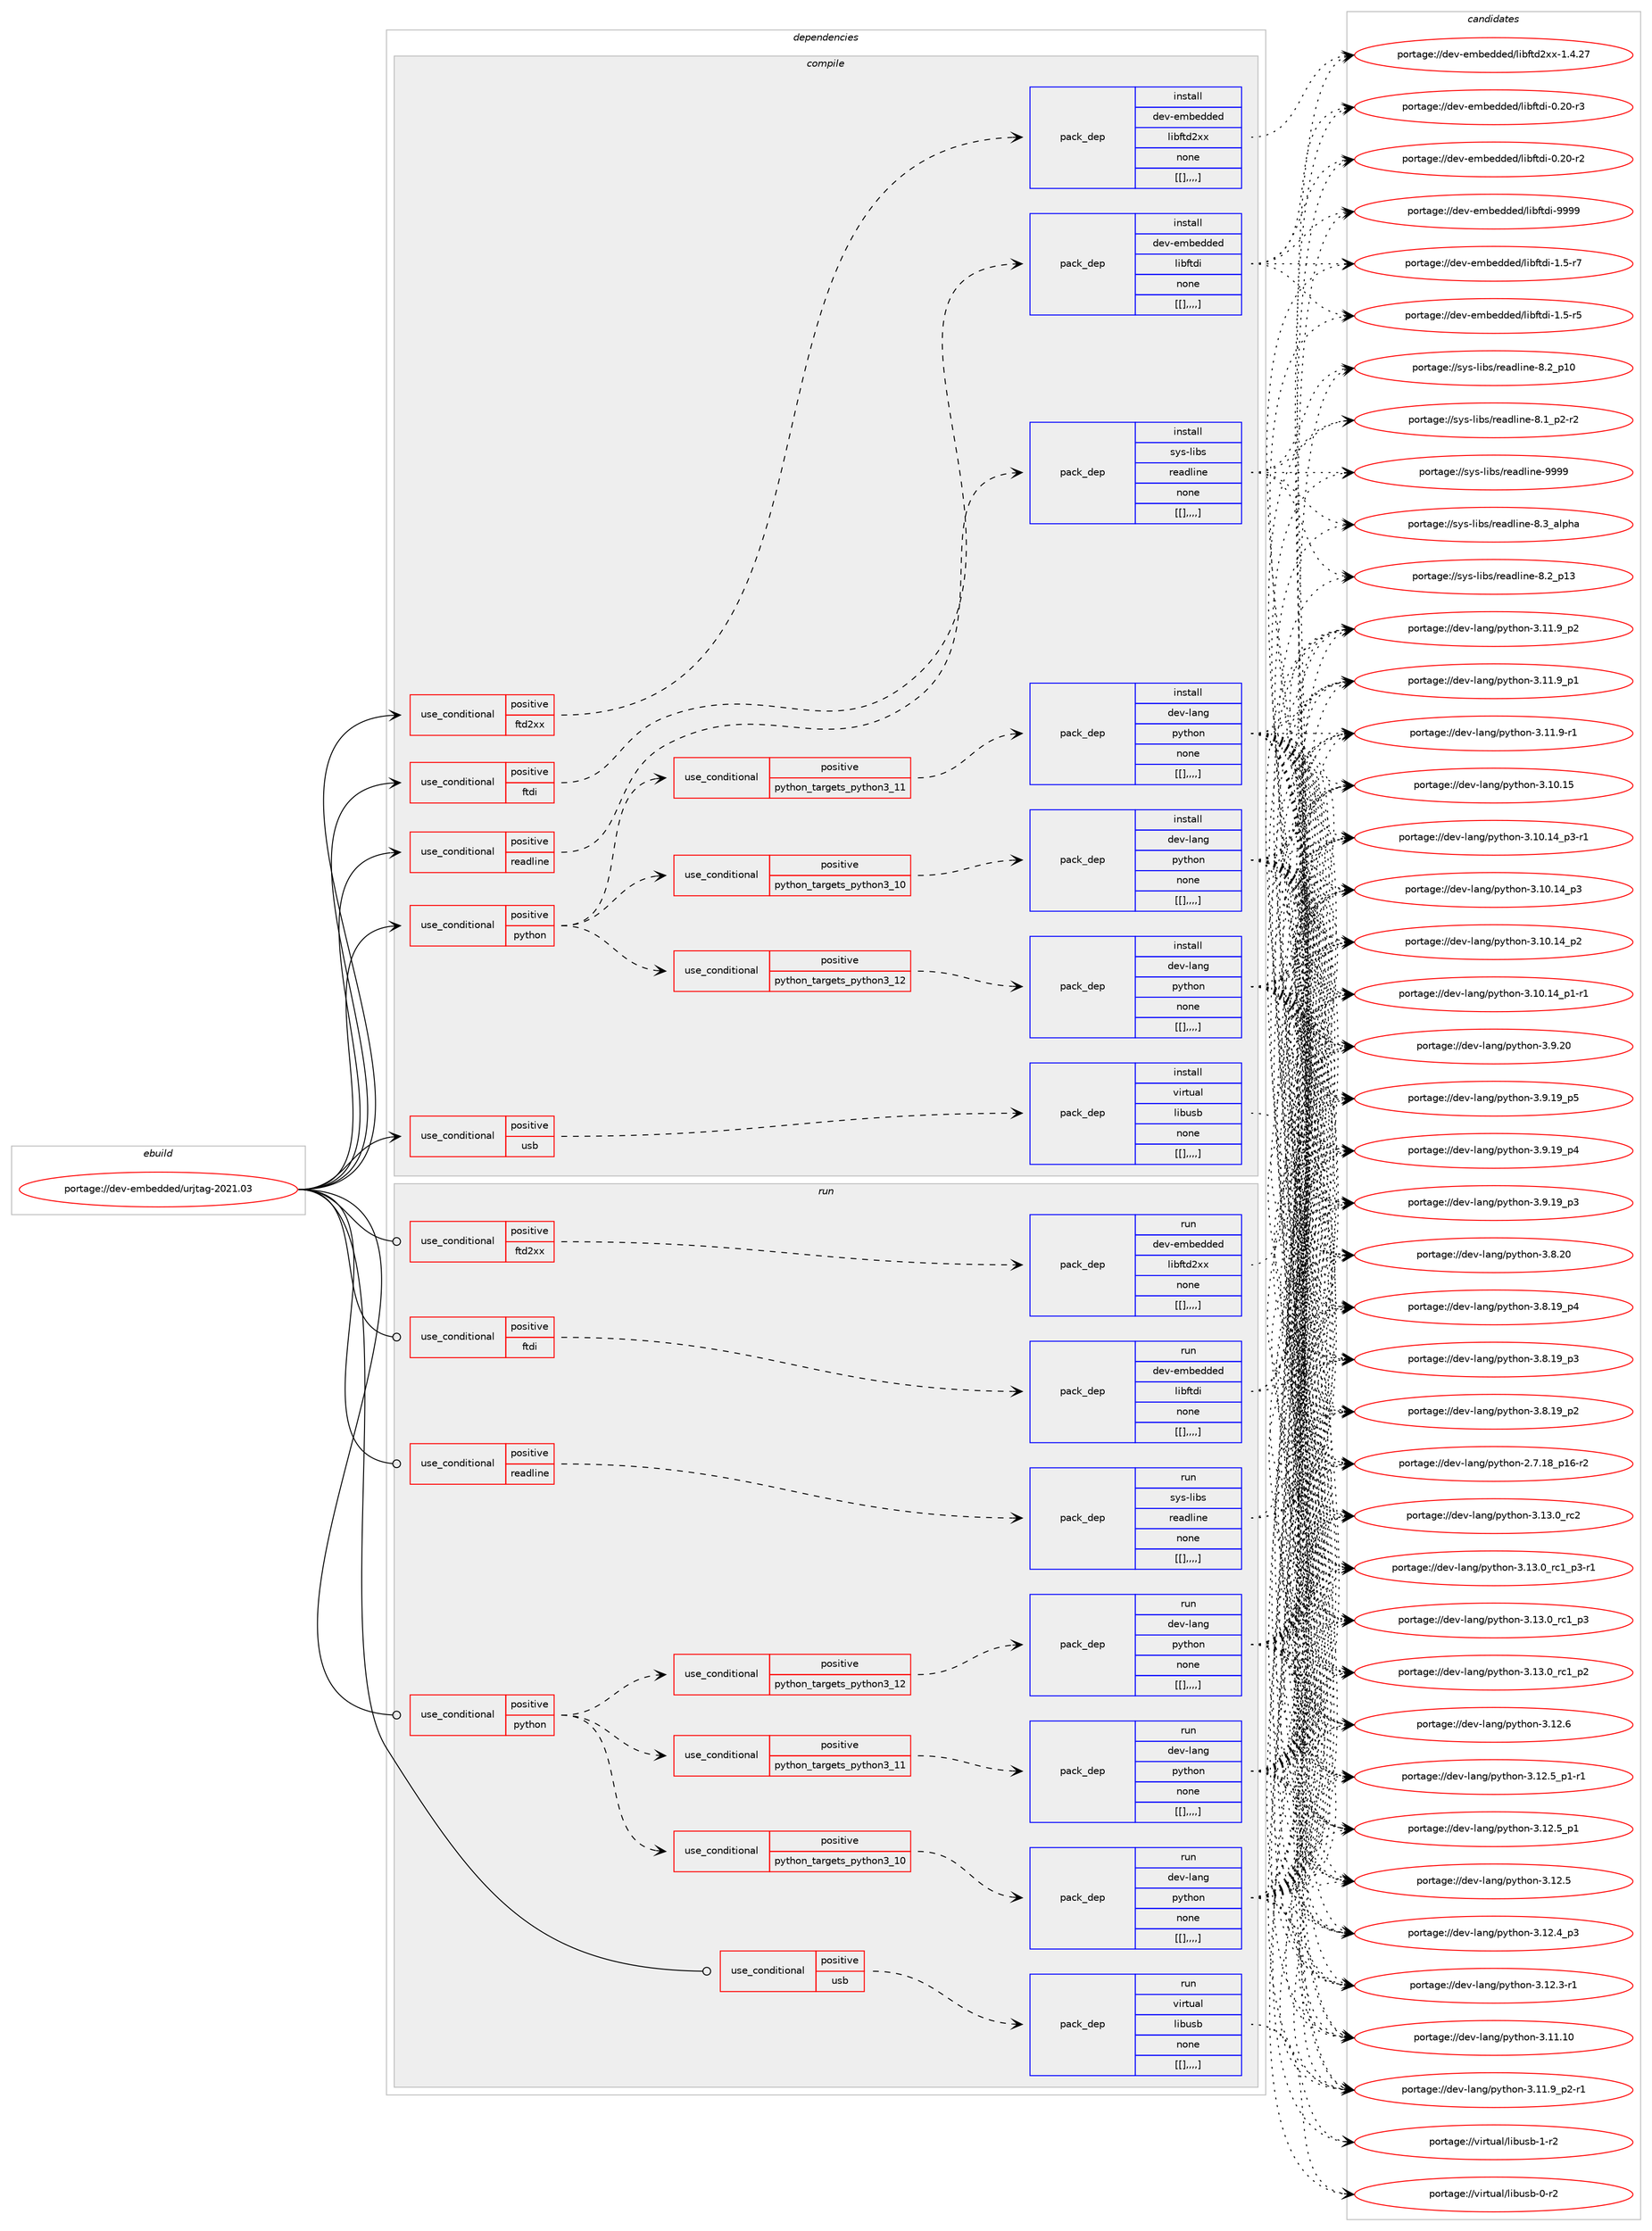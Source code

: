 digraph prolog {

# *************
# Graph options
# *************

newrank=true;
concentrate=true;
compound=true;
graph [rankdir=LR,fontname=Helvetica,fontsize=10,ranksep=1.5];#, ranksep=2.5, nodesep=0.2];
edge  [arrowhead=vee];
node  [fontname=Helvetica,fontsize=10];

# **********
# The ebuild
# **********

subgraph cluster_leftcol {
color=gray;
label=<<i>ebuild</i>>;
id [label="portage://dev-embedded/urjtag-2021.03", color=red, width=4, href="../dev-embedded/urjtag-2021.03.svg"];
}

# ****************
# The dependencies
# ****************

subgraph cluster_midcol {
color=gray;
label=<<i>dependencies</i>>;
subgraph cluster_compile {
fillcolor="#eeeeee";
style=filled;
label=<<i>compile</i>>;
subgraph cond20027 {
dependency74501 [label=<<TABLE BORDER="0" CELLBORDER="1" CELLSPACING="0" CELLPADDING="4"><TR><TD ROWSPAN="3" CELLPADDING="10">use_conditional</TD></TR><TR><TD>positive</TD></TR><TR><TD>ftd2xx</TD></TR></TABLE>>, shape=none, color=red];
subgraph pack53525 {
dependency74502 [label=<<TABLE BORDER="0" CELLBORDER="1" CELLSPACING="0" CELLPADDING="4" WIDTH="220"><TR><TD ROWSPAN="6" CELLPADDING="30">pack_dep</TD></TR><TR><TD WIDTH="110">install</TD></TR><TR><TD>dev-embedded</TD></TR><TR><TD>libftd2xx</TD></TR><TR><TD>none</TD></TR><TR><TD>[[],,,,]</TD></TR></TABLE>>, shape=none, color=blue];
}
dependency74501:e -> dependency74502:w [weight=20,style="dashed",arrowhead="vee"];
}
id:e -> dependency74501:w [weight=20,style="solid",arrowhead="vee"];
subgraph cond20028 {
dependency74503 [label=<<TABLE BORDER="0" CELLBORDER="1" CELLSPACING="0" CELLPADDING="4"><TR><TD ROWSPAN="3" CELLPADDING="10">use_conditional</TD></TR><TR><TD>positive</TD></TR><TR><TD>ftdi</TD></TR></TABLE>>, shape=none, color=red];
subgraph pack53526 {
dependency74504 [label=<<TABLE BORDER="0" CELLBORDER="1" CELLSPACING="0" CELLPADDING="4" WIDTH="220"><TR><TD ROWSPAN="6" CELLPADDING="30">pack_dep</TD></TR><TR><TD WIDTH="110">install</TD></TR><TR><TD>dev-embedded</TD></TR><TR><TD>libftdi</TD></TR><TR><TD>none</TD></TR><TR><TD>[[],,,,]</TD></TR></TABLE>>, shape=none, color=blue];
}
dependency74503:e -> dependency74504:w [weight=20,style="dashed",arrowhead="vee"];
}
id:e -> dependency74503:w [weight=20,style="solid",arrowhead="vee"];
subgraph cond20029 {
dependency74505 [label=<<TABLE BORDER="0" CELLBORDER="1" CELLSPACING="0" CELLPADDING="4"><TR><TD ROWSPAN="3" CELLPADDING="10">use_conditional</TD></TR><TR><TD>positive</TD></TR><TR><TD>python</TD></TR></TABLE>>, shape=none, color=red];
subgraph cond20030 {
dependency74506 [label=<<TABLE BORDER="0" CELLBORDER="1" CELLSPACING="0" CELLPADDING="4"><TR><TD ROWSPAN="3" CELLPADDING="10">use_conditional</TD></TR><TR><TD>positive</TD></TR><TR><TD>python_targets_python3_10</TD></TR></TABLE>>, shape=none, color=red];
subgraph pack53527 {
dependency74507 [label=<<TABLE BORDER="0" CELLBORDER="1" CELLSPACING="0" CELLPADDING="4" WIDTH="220"><TR><TD ROWSPAN="6" CELLPADDING="30">pack_dep</TD></TR><TR><TD WIDTH="110">install</TD></TR><TR><TD>dev-lang</TD></TR><TR><TD>python</TD></TR><TR><TD>none</TD></TR><TR><TD>[[],,,,]</TD></TR></TABLE>>, shape=none, color=blue];
}
dependency74506:e -> dependency74507:w [weight=20,style="dashed",arrowhead="vee"];
}
dependency74505:e -> dependency74506:w [weight=20,style="dashed",arrowhead="vee"];
subgraph cond20031 {
dependency74508 [label=<<TABLE BORDER="0" CELLBORDER="1" CELLSPACING="0" CELLPADDING="4"><TR><TD ROWSPAN="3" CELLPADDING="10">use_conditional</TD></TR><TR><TD>positive</TD></TR><TR><TD>python_targets_python3_11</TD></TR></TABLE>>, shape=none, color=red];
subgraph pack53528 {
dependency74509 [label=<<TABLE BORDER="0" CELLBORDER="1" CELLSPACING="0" CELLPADDING="4" WIDTH="220"><TR><TD ROWSPAN="6" CELLPADDING="30">pack_dep</TD></TR><TR><TD WIDTH="110">install</TD></TR><TR><TD>dev-lang</TD></TR><TR><TD>python</TD></TR><TR><TD>none</TD></TR><TR><TD>[[],,,,]</TD></TR></TABLE>>, shape=none, color=blue];
}
dependency74508:e -> dependency74509:w [weight=20,style="dashed",arrowhead="vee"];
}
dependency74505:e -> dependency74508:w [weight=20,style="dashed",arrowhead="vee"];
subgraph cond20032 {
dependency74510 [label=<<TABLE BORDER="0" CELLBORDER="1" CELLSPACING="0" CELLPADDING="4"><TR><TD ROWSPAN="3" CELLPADDING="10">use_conditional</TD></TR><TR><TD>positive</TD></TR><TR><TD>python_targets_python3_12</TD></TR></TABLE>>, shape=none, color=red];
subgraph pack53529 {
dependency74511 [label=<<TABLE BORDER="0" CELLBORDER="1" CELLSPACING="0" CELLPADDING="4" WIDTH="220"><TR><TD ROWSPAN="6" CELLPADDING="30">pack_dep</TD></TR><TR><TD WIDTH="110">install</TD></TR><TR><TD>dev-lang</TD></TR><TR><TD>python</TD></TR><TR><TD>none</TD></TR><TR><TD>[[],,,,]</TD></TR></TABLE>>, shape=none, color=blue];
}
dependency74510:e -> dependency74511:w [weight=20,style="dashed",arrowhead="vee"];
}
dependency74505:e -> dependency74510:w [weight=20,style="dashed",arrowhead="vee"];
}
id:e -> dependency74505:w [weight=20,style="solid",arrowhead="vee"];
subgraph cond20033 {
dependency74512 [label=<<TABLE BORDER="0" CELLBORDER="1" CELLSPACING="0" CELLPADDING="4"><TR><TD ROWSPAN="3" CELLPADDING="10">use_conditional</TD></TR><TR><TD>positive</TD></TR><TR><TD>readline</TD></TR></TABLE>>, shape=none, color=red];
subgraph pack53530 {
dependency74513 [label=<<TABLE BORDER="0" CELLBORDER="1" CELLSPACING="0" CELLPADDING="4" WIDTH="220"><TR><TD ROWSPAN="6" CELLPADDING="30">pack_dep</TD></TR><TR><TD WIDTH="110">install</TD></TR><TR><TD>sys-libs</TD></TR><TR><TD>readline</TD></TR><TR><TD>none</TD></TR><TR><TD>[[],,,,]</TD></TR></TABLE>>, shape=none, color=blue];
}
dependency74512:e -> dependency74513:w [weight=20,style="dashed",arrowhead="vee"];
}
id:e -> dependency74512:w [weight=20,style="solid",arrowhead="vee"];
subgraph cond20034 {
dependency74514 [label=<<TABLE BORDER="0" CELLBORDER="1" CELLSPACING="0" CELLPADDING="4"><TR><TD ROWSPAN="3" CELLPADDING="10">use_conditional</TD></TR><TR><TD>positive</TD></TR><TR><TD>usb</TD></TR></TABLE>>, shape=none, color=red];
subgraph pack53531 {
dependency74515 [label=<<TABLE BORDER="0" CELLBORDER="1" CELLSPACING="0" CELLPADDING="4" WIDTH="220"><TR><TD ROWSPAN="6" CELLPADDING="30">pack_dep</TD></TR><TR><TD WIDTH="110">install</TD></TR><TR><TD>virtual</TD></TR><TR><TD>libusb</TD></TR><TR><TD>none</TD></TR><TR><TD>[[],,,,]</TD></TR></TABLE>>, shape=none, color=blue];
}
dependency74514:e -> dependency74515:w [weight=20,style="dashed",arrowhead="vee"];
}
id:e -> dependency74514:w [weight=20,style="solid",arrowhead="vee"];
}
subgraph cluster_compileandrun {
fillcolor="#eeeeee";
style=filled;
label=<<i>compile and run</i>>;
}
subgraph cluster_run {
fillcolor="#eeeeee";
style=filled;
label=<<i>run</i>>;
subgraph cond20035 {
dependency74516 [label=<<TABLE BORDER="0" CELLBORDER="1" CELLSPACING="0" CELLPADDING="4"><TR><TD ROWSPAN="3" CELLPADDING="10">use_conditional</TD></TR><TR><TD>positive</TD></TR><TR><TD>ftd2xx</TD></TR></TABLE>>, shape=none, color=red];
subgraph pack53532 {
dependency74517 [label=<<TABLE BORDER="0" CELLBORDER="1" CELLSPACING="0" CELLPADDING="4" WIDTH="220"><TR><TD ROWSPAN="6" CELLPADDING="30">pack_dep</TD></TR><TR><TD WIDTH="110">run</TD></TR><TR><TD>dev-embedded</TD></TR><TR><TD>libftd2xx</TD></TR><TR><TD>none</TD></TR><TR><TD>[[],,,,]</TD></TR></TABLE>>, shape=none, color=blue];
}
dependency74516:e -> dependency74517:w [weight=20,style="dashed",arrowhead="vee"];
}
id:e -> dependency74516:w [weight=20,style="solid",arrowhead="odot"];
subgraph cond20036 {
dependency74518 [label=<<TABLE BORDER="0" CELLBORDER="1" CELLSPACING="0" CELLPADDING="4"><TR><TD ROWSPAN="3" CELLPADDING="10">use_conditional</TD></TR><TR><TD>positive</TD></TR><TR><TD>ftdi</TD></TR></TABLE>>, shape=none, color=red];
subgraph pack53533 {
dependency74519 [label=<<TABLE BORDER="0" CELLBORDER="1" CELLSPACING="0" CELLPADDING="4" WIDTH="220"><TR><TD ROWSPAN="6" CELLPADDING="30">pack_dep</TD></TR><TR><TD WIDTH="110">run</TD></TR><TR><TD>dev-embedded</TD></TR><TR><TD>libftdi</TD></TR><TR><TD>none</TD></TR><TR><TD>[[],,,,]</TD></TR></TABLE>>, shape=none, color=blue];
}
dependency74518:e -> dependency74519:w [weight=20,style="dashed",arrowhead="vee"];
}
id:e -> dependency74518:w [weight=20,style="solid",arrowhead="odot"];
subgraph cond20037 {
dependency74520 [label=<<TABLE BORDER="0" CELLBORDER="1" CELLSPACING="0" CELLPADDING="4"><TR><TD ROWSPAN="3" CELLPADDING="10">use_conditional</TD></TR><TR><TD>positive</TD></TR><TR><TD>python</TD></TR></TABLE>>, shape=none, color=red];
subgraph cond20038 {
dependency74521 [label=<<TABLE BORDER="0" CELLBORDER="1" CELLSPACING="0" CELLPADDING="4"><TR><TD ROWSPAN="3" CELLPADDING="10">use_conditional</TD></TR><TR><TD>positive</TD></TR><TR><TD>python_targets_python3_10</TD></TR></TABLE>>, shape=none, color=red];
subgraph pack53534 {
dependency74522 [label=<<TABLE BORDER="0" CELLBORDER="1" CELLSPACING="0" CELLPADDING="4" WIDTH="220"><TR><TD ROWSPAN="6" CELLPADDING="30">pack_dep</TD></TR><TR><TD WIDTH="110">run</TD></TR><TR><TD>dev-lang</TD></TR><TR><TD>python</TD></TR><TR><TD>none</TD></TR><TR><TD>[[],,,,]</TD></TR></TABLE>>, shape=none, color=blue];
}
dependency74521:e -> dependency74522:w [weight=20,style="dashed",arrowhead="vee"];
}
dependency74520:e -> dependency74521:w [weight=20,style="dashed",arrowhead="vee"];
subgraph cond20039 {
dependency74523 [label=<<TABLE BORDER="0" CELLBORDER="1" CELLSPACING="0" CELLPADDING="4"><TR><TD ROWSPAN="3" CELLPADDING="10">use_conditional</TD></TR><TR><TD>positive</TD></TR><TR><TD>python_targets_python3_11</TD></TR></TABLE>>, shape=none, color=red];
subgraph pack53535 {
dependency74524 [label=<<TABLE BORDER="0" CELLBORDER="1" CELLSPACING="0" CELLPADDING="4" WIDTH="220"><TR><TD ROWSPAN="6" CELLPADDING="30">pack_dep</TD></TR><TR><TD WIDTH="110">run</TD></TR><TR><TD>dev-lang</TD></TR><TR><TD>python</TD></TR><TR><TD>none</TD></TR><TR><TD>[[],,,,]</TD></TR></TABLE>>, shape=none, color=blue];
}
dependency74523:e -> dependency74524:w [weight=20,style="dashed",arrowhead="vee"];
}
dependency74520:e -> dependency74523:w [weight=20,style="dashed",arrowhead="vee"];
subgraph cond20040 {
dependency74525 [label=<<TABLE BORDER="0" CELLBORDER="1" CELLSPACING="0" CELLPADDING="4"><TR><TD ROWSPAN="3" CELLPADDING="10">use_conditional</TD></TR><TR><TD>positive</TD></TR><TR><TD>python_targets_python3_12</TD></TR></TABLE>>, shape=none, color=red];
subgraph pack53536 {
dependency74526 [label=<<TABLE BORDER="0" CELLBORDER="1" CELLSPACING="0" CELLPADDING="4" WIDTH="220"><TR><TD ROWSPAN="6" CELLPADDING="30">pack_dep</TD></TR><TR><TD WIDTH="110">run</TD></TR><TR><TD>dev-lang</TD></TR><TR><TD>python</TD></TR><TR><TD>none</TD></TR><TR><TD>[[],,,,]</TD></TR></TABLE>>, shape=none, color=blue];
}
dependency74525:e -> dependency74526:w [weight=20,style="dashed",arrowhead="vee"];
}
dependency74520:e -> dependency74525:w [weight=20,style="dashed",arrowhead="vee"];
}
id:e -> dependency74520:w [weight=20,style="solid",arrowhead="odot"];
subgraph cond20041 {
dependency74527 [label=<<TABLE BORDER="0" CELLBORDER="1" CELLSPACING="0" CELLPADDING="4"><TR><TD ROWSPAN="3" CELLPADDING="10">use_conditional</TD></TR><TR><TD>positive</TD></TR><TR><TD>readline</TD></TR></TABLE>>, shape=none, color=red];
subgraph pack53537 {
dependency74528 [label=<<TABLE BORDER="0" CELLBORDER="1" CELLSPACING="0" CELLPADDING="4" WIDTH="220"><TR><TD ROWSPAN="6" CELLPADDING="30">pack_dep</TD></TR><TR><TD WIDTH="110">run</TD></TR><TR><TD>sys-libs</TD></TR><TR><TD>readline</TD></TR><TR><TD>none</TD></TR><TR><TD>[[],,,,]</TD></TR></TABLE>>, shape=none, color=blue];
}
dependency74527:e -> dependency74528:w [weight=20,style="dashed",arrowhead="vee"];
}
id:e -> dependency74527:w [weight=20,style="solid",arrowhead="odot"];
subgraph cond20042 {
dependency74529 [label=<<TABLE BORDER="0" CELLBORDER="1" CELLSPACING="0" CELLPADDING="4"><TR><TD ROWSPAN="3" CELLPADDING="10">use_conditional</TD></TR><TR><TD>positive</TD></TR><TR><TD>usb</TD></TR></TABLE>>, shape=none, color=red];
subgraph pack53538 {
dependency74530 [label=<<TABLE BORDER="0" CELLBORDER="1" CELLSPACING="0" CELLPADDING="4" WIDTH="220"><TR><TD ROWSPAN="6" CELLPADDING="30">pack_dep</TD></TR><TR><TD WIDTH="110">run</TD></TR><TR><TD>virtual</TD></TR><TR><TD>libusb</TD></TR><TR><TD>none</TD></TR><TR><TD>[[],,,,]</TD></TR></TABLE>>, shape=none, color=blue];
}
dependency74529:e -> dependency74530:w [weight=20,style="dashed",arrowhead="vee"];
}
id:e -> dependency74529:w [weight=20,style="solid",arrowhead="odot"];
}
}

# **************
# The candidates
# **************

subgraph cluster_choices {
rank=same;
color=gray;
label=<<i>candidates</i>>;

subgraph choice53525 {
color=black;
nodesep=1;
choice100101118451011099810110010010110047108105981021161005012012045494652465055 [label="portage://dev-embedded/libftd2xx-1.4.27", color=red, width=4,href="../dev-embedded/libftd2xx-1.4.27.svg"];
dependency74502:e -> choice100101118451011099810110010010110047108105981021161005012012045494652465055:w [style=dotted,weight="100"];
}
subgraph choice53526 {
color=black;
nodesep=1;
choice100101118451011099810110010010110047108105981021161001054557575757 [label="portage://dev-embedded/libftdi-9999", color=red, width=4,href="../dev-embedded/libftdi-9999.svg"];
choice10010111845101109981011001001011004710810598102116100105454946534511455 [label="portage://dev-embedded/libftdi-1.5-r7", color=red, width=4,href="../dev-embedded/libftdi-1.5-r7.svg"];
choice10010111845101109981011001001011004710810598102116100105454946534511453 [label="portage://dev-embedded/libftdi-1.5-r5", color=red, width=4,href="../dev-embedded/libftdi-1.5-r5.svg"];
choice1001011184510110998101100100101100471081059810211610010545484650484511451 [label="portage://dev-embedded/libftdi-0.20-r3", color=red, width=4,href="../dev-embedded/libftdi-0.20-r3.svg"];
choice1001011184510110998101100100101100471081059810211610010545484650484511450 [label="portage://dev-embedded/libftdi-0.20-r2", color=red, width=4,href="../dev-embedded/libftdi-0.20-r2.svg"];
dependency74504:e -> choice100101118451011099810110010010110047108105981021161001054557575757:w [style=dotted,weight="100"];
dependency74504:e -> choice10010111845101109981011001001011004710810598102116100105454946534511455:w [style=dotted,weight="100"];
dependency74504:e -> choice10010111845101109981011001001011004710810598102116100105454946534511453:w [style=dotted,weight="100"];
dependency74504:e -> choice1001011184510110998101100100101100471081059810211610010545484650484511451:w [style=dotted,weight="100"];
dependency74504:e -> choice1001011184510110998101100100101100471081059810211610010545484650484511450:w [style=dotted,weight="100"];
}
subgraph choice53527 {
color=black;
nodesep=1;
choice10010111845108971101034711212111610411111045514649514648951149950 [label="portage://dev-lang/python-3.13.0_rc2", color=red, width=4,href="../dev-lang/python-3.13.0_rc2.svg"];
choice1001011184510897110103471121211161041111104551464951464895114994995112514511449 [label="portage://dev-lang/python-3.13.0_rc1_p3-r1", color=red, width=4,href="../dev-lang/python-3.13.0_rc1_p3-r1.svg"];
choice100101118451089711010347112121116104111110455146495146489511499499511251 [label="portage://dev-lang/python-3.13.0_rc1_p3", color=red, width=4,href="../dev-lang/python-3.13.0_rc1_p3.svg"];
choice100101118451089711010347112121116104111110455146495146489511499499511250 [label="portage://dev-lang/python-3.13.0_rc1_p2", color=red, width=4,href="../dev-lang/python-3.13.0_rc1_p2.svg"];
choice10010111845108971101034711212111610411111045514649504654 [label="portage://dev-lang/python-3.12.6", color=red, width=4,href="../dev-lang/python-3.12.6.svg"];
choice1001011184510897110103471121211161041111104551464950465395112494511449 [label="portage://dev-lang/python-3.12.5_p1-r1", color=red, width=4,href="../dev-lang/python-3.12.5_p1-r1.svg"];
choice100101118451089711010347112121116104111110455146495046539511249 [label="portage://dev-lang/python-3.12.5_p1", color=red, width=4,href="../dev-lang/python-3.12.5_p1.svg"];
choice10010111845108971101034711212111610411111045514649504653 [label="portage://dev-lang/python-3.12.5", color=red, width=4,href="../dev-lang/python-3.12.5.svg"];
choice100101118451089711010347112121116104111110455146495046529511251 [label="portage://dev-lang/python-3.12.4_p3", color=red, width=4,href="../dev-lang/python-3.12.4_p3.svg"];
choice100101118451089711010347112121116104111110455146495046514511449 [label="portage://dev-lang/python-3.12.3-r1", color=red, width=4,href="../dev-lang/python-3.12.3-r1.svg"];
choice1001011184510897110103471121211161041111104551464949464948 [label="portage://dev-lang/python-3.11.10", color=red, width=4,href="../dev-lang/python-3.11.10.svg"];
choice1001011184510897110103471121211161041111104551464949465795112504511449 [label="portage://dev-lang/python-3.11.9_p2-r1", color=red, width=4,href="../dev-lang/python-3.11.9_p2-r1.svg"];
choice100101118451089711010347112121116104111110455146494946579511250 [label="portage://dev-lang/python-3.11.9_p2", color=red, width=4,href="../dev-lang/python-3.11.9_p2.svg"];
choice100101118451089711010347112121116104111110455146494946579511249 [label="portage://dev-lang/python-3.11.9_p1", color=red, width=4,href="../dev-lang/python-3.11.9_p1.svg"];
choice100101118451089711010347112121116104111110455146494946574511449 [label="portage://dev-lang/python-3.11.9-r1", color=red, width=4,href="../dev-lang/python-3.11.9-r1.svg"];
choice1001011184510897110103471121211161041111104551464948464953 [label="portage://dev-lang/python-3.10.15", color=red, width=4,href="../dev-lang/python-3.10.15.svg"];
choice100101118451089711010347112121116104111110455146494846495295112514511449 [label="portage://dev-lang/python-3.10.14_p3-r1", color=red, width=4,href="../dev-lang/python-3.10.14_p3-r1.svg"];
choice10010111845108971101034711212111610411111045514649484649529511251 [label="portage://dev-lang/python-3.10.14_p3", color=red, width=4,href="../dev-lang/python-3.10.14_p3.svg"];
choice10010111845108971101034711212111610411111045514649484649529511250 [label="portage://dev-lang/python-3.10.14_p2", color=red, width=4,href="../dev-lang/python-3.10.14_p2.svg"];
choice100101118451089711010347112121116104111110455146494846495295112494511449 [label="portage://dev-lang/python-3.10.14_p1-r1", color=red, width=4,href="../dev-lang/python-3.10.14_p1-r1.svg"];
choice10010111845108971101034711212111610411111045514657465048 [label="portage://dev-lang/python-3.9.20", color=red, width=4,href="../dev-lang/python-3.9.20.svg"];
choice100101118451089711010347112121116104111110455146574649579511253 [label="portage://dev-lang/python-3.9.19_p5", color=red, width=4,href="../dev-lang/python-3.9.19_p5.svg"];
choice100101118451089711010347112121116104111110455146574649579511252 [label="portage://dev-lang/python-3.9.19_p4", color=red, width=4,href="../dev-lang/python-3.9.19_p4.svg"];
choice100101118451089711010347112121116104111110455146574649579511251 [label="portage://dev-lang/python-3.9.19_p3", color=red, width=4,href="../dev-lang/python-3.9.19_p3.svg"];
choice10010111845108971101034711212111610411111045514656465048 [label="portage://dev-lang/python-3.8.20", color=red, width=4,href="../dev-lang/python-3.8.20.svg"];
choice100101118451089711010347112121116104111110455146564649579511252 [label="portage://dev-lang/python-3.8.19_p4", color=red, width=4,href="../dev-lang/python-3.8.19_p4.svg"];
choice100101118451089711010347112121116104111110455146564649579511251 [label="portage://dev-lang/python-3.8.19_p3", color=red, width=4,href="../dev-lang/python-3.8.19_p3.svg"];
choice100101118451089711010347112121116104111110455146564649579511250 [label="portage://dev-lang/python-3.8.19_p2", color=red, width=4,href="../dev-lang/python-3.8.19_p2.svg"];
choice100101118451089711010347112121116104111110455046554649569511249544511450 [label="portage://dev-lang/python-2.7.18_p16-r2", color=red, width=4,href="../dev-lang/python-2.7.18_p16-r2.svg"];
dependency74507:e -> choice10010111845108971101034711212111610411111045514649514648951149950:w [style=dotted,weight="100"];
dependency74507:e -> choice1001011184510897110103471121211161041111104551464951464895114994995112514511449:w [style=dotted,weight="100"];
dependency74507:e -> choice100101118451089711010347112121116104111110455146495146489511499499511251:w [style=dotted,weight="100"];
dependency74507:e -> choice100101118451089711010347112121116104111110455146495146489511499499511250:w [style=dotted,weight="100"];
dependency74507:e -> choice10010111845108971101034711212111610411111045514649504654:w [style=dotted,weight="100"];
dependency74507:e -> choice1001011184510897110103471121211161041111104551464950465395112494511449:w [style=dotted,weight="100"];
dependency74507:e -> choice100101118451089711010347112121116104111110455146495046539511249:w [style=dotted,weight="100"];
dependency74507:e -> choice10010111845108971101034711212111610411111045514649504653:w [style=dotted,weight="100"];
dependency74507:e -> choice100101118451089711010347112121116104111110455146495046529511251:w [style=dotted,weight="100"];
dependency74507:e -> choice100101118451089711010347112121116104111110455146495046514511449:w [style=dotted,weight="100"];
dependency74507:e -> choice1001011184510897110103471121211161041111104551464949464948:w [style=dotted,weight="100"];
dependency74507:e -> choice1001011184510897110103471121211161041111104551464949465795112504511449:w [style=dotted,weight="100"];
dependency74507:e -> choice100101118451089711010347112121116104111110455146494946579511250:w [style=dotted,weight="100"];
dependency74507:e -> choice100101118451089711010347112121116104111110455146494946579511249:w [style=dotted,weight="100"];
dependency74507:e -> choice100101118451089711010347112121116104111110455146494946574511449:w [style=dotted,weight="100"];
dependency74507:e -> choice1001011184510897110103471121211161041111104551464948464953:w [style=dotted,weight="100"];
dependency74507:e -> choice100101118451089711010347112121116104111110455146494846495295112514511449:w [style=dotted,weight="100"];
dependency74507:e -> choice10010111845108971101034711212111610411111045514649484649529511251:w [style=dotted,weight="100"];
dependency74507:e -> choice10010111845108971101034711212111610411111045514649484649529511250:w [style=dotted,weight="100"];
dependency74507:e -> choice100101118451089711010347112121116104111110455146494846495295112494511449:w [style=dotted,weight="100"];
dependency74507:e -> choice10010111845108971101034711212111610411111045514657465048:w [style=dotted,weight="100"];
dependency74507:e -> choice100101118451089711010347112121116104111110455146574649579511253:w [style=dotted,weight="100"];
dependency74507:e -> choice100101118451089711010347112121116104111110455146574649579511252:w [style=dotted,weight="100"];
dependency74507:e -> choice100101118451089711010347112121116104111110455146574649579511251:w [style=dotted,weight="100"];
dependency74507:e -> choice10010111845108971101034711212111610411111045514656465048:w [style=dotted,weight="100"];
dependency74507:e -> choice100101118451089711010347112121116104111110455146564649579511252:w [style=dotted,weight="100"];
dependency74507:e -> choice100101118451089711010347112121116104111110455146564649579511251:w [style=dotted,weight="100"];
dependency74507:e -> choice100101118451089711010347112121116104111110455146564649579511250:w [style=dotted,weight="100"];
dependency74507:e -> choice100101118451089711010347112121116104111110455046554649569511249544511450:w [style=dotted,weight="100"];
}
subgraph choice53528 {
color=black;
nodesep=1;
choice10010111845108971101034711212111610411111045514649514648951149950 [label="portage://dev-lang/python-3.13.0_rc2", color=red, width=4,href="../dev-lang/python-3.13.0_rc2.svg"];
choice1001011184510897110103471121211161041111104551464951464895114994995112514511449 [label="portage://dev-lang/python-3.13.0_rc1_p3-r1", color=red, width=4,href="../dev-lang/python-3.13.0_rc1_p3-r1.svg"];
choice100101118451089711010347112121116104111110455146495146489511499499511251 [label="portage://dev-lang/python-3.13.0_rc1_p3", color=red, width=4,href="../dev-lang/python-3.13.0_rc1_p3.svg"];
choice100101118451089711010347112121116104111110455146495146489511499499511250 [label="portage://dev-lang/python-3.13.0_rc1_p2", color=red, width=4,href="../dev-lang/python-3.13.0_rc1_p2.svg"];
choice10010111845108971101034711212111610411111045514649504654 [label="portage://dev-lang/python-3.12.6", color=red, width=4,href="../dev-lang/python-3.12.6.svg"];
choice1001011184510897110103471121211161041111104551464950465395112494511449 [label="portage://dev-lang/python-3.12.5_p1-r1", color=red, width=4,href="../dev-lang/python-3.12.5_p1-r1.svg"];
choice100101118451089711010347112121116104111110455146495046539511249 [label="portage://dev-lang/python-3.12.5_p1", color=red, width=4,href="../dev-lang/python-3.12.5_p1.svg"];
choice10010111845108971101034711212111610411111045514649504653 [label="portage://dev-lang/python-3.12.5", color=red, width=4,href="../dev-lang/python-3.12.5.svg"];
choice100101118451089711010347112121116104111110455146495046529511251 [label="portage://dev-lang/python-3.12.4_p3", color=red, width=4,href="../dev-lang/python-3.12.4_p3.svg"];
choice100101118451089711010347112121116104111110455146495046514511449 [label="portage://dev-lang/python-3.12.3-r1", color=red, width=4,href="../dev-lang/python-3.12.3-r1.svg"];
choice1001011184510897110103471121211161041111104551464949464948 [label="portage://dev-lang/python-3.11.10", color=red, width=4,href="../dev-lang/python-3.11.10.svg"];
choice1001011184510897110103471121211161041111104551464949465795112504511449 [label="portage://dev-lang/python-3.11.9_p2-r1", color=red, width=4,href="../dev-lang/python-3.11.9_p2-r1.svg"];
choice100101118451089711010347112121116104111110455146494946579511250 [label="portage://dev-lang/python-3.11.9_p2", color=red, width=4,href="../dev-lang/python-3.11.9_p2.svg"];
choice100101118451089711010347112121116104111110455146494946579511249 [label="portage://dev-lang/python-3.11.9_p1", color=red, width=4,href="../dev-lang/python-3.11.9_p1.svg"];
choice100101118451089711010347112121116104111110455146494946574511449 [label="portage://dev-lang/python-3.11.9-r1", color=red, width=4,href="../dev-lang/python-3.11.9-r1.svg"];
choice1001011184510897110103471121211161041111104551464948464953 [label="portage://dev-lang/python-3.10.15", color=red, width=4,href="../dev-lang/python-3.10.15.svg"];
choice100101118451089711010347112121116104111110455146494846495295112514511449 [label="portage://dev-lang/python-3.10.14_p3-r1", color=red, width=4,href="../dev-lang/python-3.10.14_p3-r1.svg"];
choice10010111845108971101034711212111610411111045514649484649529511251 [label="portage://dev-lang/python-3.10.14_p3", color=red, width=4,href="../dev-lang/python-3.10.14_p3.svg"];
choice10010111845108971101034711212111610411111045514649484649529511250 [label="portage://dev-lang/python-3.10.14_p2", color=red, width=4,href="../dev-lang/python-3.10.14_p2.svg"];
choice100101118451089711010347112121116104111110455146494846495295112494511449 [label="portage://dev-lang/python-3.10.14_p1-r1", color=red, width=4,href="../dev-lang/python-3.10.14_p1-r1.svg"];
choice10010111845108971101034711212111610411111045514657465048 [label="portage://dev-lang/python-3.9.20", color=red, width=4,href="../dev-lang/python-3.9.20.svg"];
choice100101118451089711010347112121116104111110455146574649579511253 [label="portage://dev-lang/python-3.9.19_p5", color=red, width=4,href="../dev-lang/python-3.9.19_p5.svg"];
choice100101118451089711010347112121116104111110455146574649579511252 [label="portage://dev-lang/python-3.9.19_p4", color=red, width=4,href="../dev-lang/python-3.9.19_p4.svg"];
choice100101118451089711010347112121116104111110455146574649579511251 [label="portage://dev-lang/python-3.9.19_p3", color=red, width=4,href="../dev-lang/python-3.9.19_p3.svg"];
choice10010111845108971101034711212111610411111045514656465048 [label="portage://dev-lang/python-3.8.20", color=red, width=4,href="../dev-lang/python-3.8.20.svg"];
choice100101118451089711010347112121116104111110455146564649579511252 [label="portage://dev-lang/python-3.8.19_p4", color=red, width=4,href="../dev-lang/python-3.8.19_p4.svg"];
choice100101118451089711010347112121116104111110455146564649579511251 [label="portage://dev-lang/python-3.8.19_p3", color=red, width=4,href="../dev-lang/python-3.8.19_p3.svg"];
choice100101118451089711010347112121116104111110455146564649579511250 [label="portage://dev-lang/python-3.8.19_p2", color=red, width=4,href="../dev-lang/python-3.8.19_p2.svg"];
choice100101118451089711010347112121116104111110455046554649569511249544511450 [label="portage://dev-lang/python-2.7.18_p16-r2", color=red, width=4,href="../dev-lang/python-2.7.18_p16-r2.svg"];
dependency74509:e -> choice10010111845108971101034711212111610411111045514649514648951149950:w [style=dotted,weight="100"];
dependency74509:e -> choice1001011184510897110103471121211161041111104551464951464895114994995112514511449:w [style=dotted,weight="100"];
dependency74509:e -> choice100101118451089711010347112121116104111110455146495146489511499499511251:w [style=dotted,weight="100"];
dependency74509:e -> choice100101118451089711010347112121116104111110455146495146489511499499511250:w [style=dotted,weight="100"];
dependency74509:e -> choice10010111845108971101034711212111610411111045514649504654:w [style=dotted,weight="100"];
dependency74509:e -> choice1001011184510897110103471121211161041111104551464950465395112494511449:w [style=dotted,weight="100"];
dependency74509:e -> choice100101118451089711010347112121116104111110455146495046539511249:w [style=dotted,weight="100"];
dependency74509:e -> choice10010111845108971101034711212111610411111045514649504653:w [style=dotted,weight="100"];
dependency74509:e -> choice100101118451089711010347112121116104111110455146495046529511251:w [style=dotted,weight="100"];
dependency74509:e -> choice100101118451089711010347112121116104111110455146495046514511449:w [style=dotted,weight="100"];
dependency74509:e -> choice1001011184510897110103471121211161041111104551464949464948:w [style=dotted,weight="100"];
dependency74509:e -> choice1001011184510897110103471121211161041111104551464949465795112504511449:w [style=dotted,weight="100"];
dependency74509:e -> choice100101118451089711010347112121116104111110455146494946579511250:w [style=dotted,weight="100"];
dependency74509:e -> choice100101118451089711010347112121116104111110455146494946579511249:w [style=dotted,weight="100"];
dependency74509:e -> choice100101118451089711010347112121116104111110455146494946574511449:w [style=dotted,weight="100"];
dependency74509:e -> choice1001011184510897110103471121211161041111104551464948464953:w [style=dotted,weight="100"];
dependency74509:e -> choice100101118451089711010347112121116104111110455146494846495295112514511449:w [style=dotted,weight="100"];
dependency74509:e -> choice10010111845108971101034711212111610411111045514649484649529511251:w [style=dotted,weight="100"];
dependency74509:e -> choice10010111845108971101034711212111610411111045514649484649529511250:w [style=dotted,weight="100"];
dependency74509:e -> choice100101118451089711010347112121116104111110455146494846495295112494511449:w [style=dotted,weight="100"];
dependency74509:e -> choice10010111845108971101034711212111610411111045514657465048:w [style=dotted,weight="100"];
dependency74509:e -> choice100101118451089711010347112121116104111110455146574649579511253:w [style=dotted,weight="100"];
dependency74509:e -> choice100101118451089711010347112121116104111110455146574649579511252:w [style=dotted,weight="100"];
dependency74509:e -> choice100101118451089711010347112121116104111110455146574649579511251:w [style=dotted,weight="100"];
dependency74509:e -> choice10010111845108971101034711212111610411111045514656465048:w [style=dotted,weight="100"];
dependency74509:e -> choice100101118451089711010347112121116104111110455146564649579511252:w [style=dotted,weight="100"];
dependency74509:e -> choice100101118451089711010347112121116104111110455146564649579511251:w [style=dotted,weight="100"];
dependency74509:e -> choice100101118451089711010347112121116104111110455146564649579511250:w [style=dotted,weight="100"];
dependency74509:e -> choice100101118451089711010347112121116104111110455046554649569511249544511450:w [style=dotted,weight="100"];
}
subgraph choice53529 {
color=black;
nodesep=1;
choice10010111845108971101034711212111610411111045514649514648951149950 [label="portage://dev-lang/python-3.13.0_rc2", color=red, width=4,href="../dev-lang/python-3.13.0_rc2.svg"];
choice1001011184510897110103471121211161041111104551464951464895114994995112514511449 [label="portage://dev-lang/python-3.13.0_rc1_p3-r1", color=red, width=4,href="../dev-lang/python-3.13.0_rc1_p3-r1.svg"];
choice100101118451089711010347112121116104111110455146495146489511499499511251 [label="portage://dev-lang/python-3.13.0_rc1_p3", color=red, width=4,href="../dev-lang/python-3.13.0_rc1_p3.svg"];
choice100101118451089711010347112121116104111110455146495146489511499499511250 [label="portage://dev-lang/python-3.13.0_rc1_p2", color=red, width=4,href="../dev-lang/python-3.13.0_rc1_p2.svg"];
choice10010111845108971101034711212111610411111045514649504654 [label="portage://dev-lang/python-3.12.6", color=red, width=4,href="../dev-lang/python-3.12.6.svg"];
choice1001011184510897110103471121211161041111104551464950465395112494511449 [label="portage://dev-lang/python-3.12.5_p1-r1", color=red, width=4,href="../dev-lang/python-3.12.5_p1-r1.svg"];
choice100101118451089711010347112121116104111110455146495046539511249 [label="portage://dev-lang/python-3.12.5_p1", color=red, width=4,href="../dev-lang/python-3.12.5_p1.svg"];
choice10010111845108971101034711212111610411111045514649504653 [label="portage://dev-lang/python-3.12.5", color=red, width=4,href="../dev-lang/python-3.12.5.svg"];
choice100101118451089711010347112121116104111110455146495046529511251 [label="portage://dev-lang/python-3.12.4_p3", color=red, width=4,href="../dev-lang/python-3.12.4_p3.svg"];
choice100101118451089711010347112121116104111110455146495046514511449 [label="portage://dev-lang/python-3.12.3-r1", color=red, width=4,href="../dev-lang/python-3.12.3-r1.svg"];
choice1001011184510897110103471121211161041111104551464949464948 [label="portage://dev-lang/python-3.11.10", color=red, width=4,href="../dev-lang/python-3.11.10.svg"];
choice1001011184510897110103471121211161041111104551464949465795112504511449 [label="portage://dev-lang/python-3.11.9_p2-r1", color=red, width=4,href="../dev-lang/python-3.11.9_p2-r1.svg"];
choice100101118451089711010347112121116104111110455146494946579511250 [label="portage://dev-lang/python-3.11.9_p2", color=red, width=4,href="../dev-lang/python-3.11.9_p2.svg"];
choice100101118451089711010347112121116104111110455146494946579511249 [label="portage://dev-lang/python-3.11.9_p1", color=red, width=4,href="../dev-lang/python-3.11.9_p1.svg"];
choice100101118451089711010347112121116104111110455146494946574511449 [label="portage://dev-lang/python-3.11.9-r1", color=red, width=4,href="../dev-lang/python-3.11.9-r1.svg"];
choice1001011184510897110103471121211161041111104551464948464953 [label="portage://dev-lang/python-3.10.15", color=red, width=4,href="../dev-lang/python-3.10.15.svg"];
choice100101118451089711010347112121116104111110455146494846495295112514511449 [label="portage://dev-lang/python-3.10.14_p3-r1", color=red, width=4,href="../dev-lang/python-3.10.14_p3-r1.svg"];
choice10010111845108971101034711212111610411111045514649484649529511251 [label="portage://dev-lang/python-3.10.14_p3", color=red, width=4,href="../dev-lang/python-3.10.14_p3.svg"];
choice10010111845108971101034711212111610411111045514649484649529511250 [label="portage://dev-lang/python-3.10.14_p2", color=red, width=4,href="../dev-lang/python-3.10.14_p2.svg"];
choice100101118451089711010347112121116104111110455146494846495295112494511449 [label="portage://dev-lang/python-3.10.14_p1-r1", color=red, width=4,href="../dev-lang/python-3.10.14_p1-r1.svg"];
choice10010111845108971101034711212111610411111045514657465048 [label="portage://dev-lang/python-3.9.20", color=red, width=4,href="../dev-lang/python-3.9.20.svg"];
choice100101118451089711010347112121116104111110455146574649579511253 [label="portage://dev-lang/python-3.9.19_p5", color=red, width=4,href="../dev-lang/python-3.9.19_p5.svg"];
choice100101118451089711010347112121116104111110455146574649579511252 [label="portage://dev-lang/python-3.9.19_p4", color=red, width=4,href="../dev-lang/python-3.9.19_p4.svg"];
choice100101118451089711010347112121116104111110455146574649579511251 [label="portage://dev-lang/python-3.9.19_p3", color=red, width=4,href="../dev-lang/python-3.9.19_p3.svg"];
choice10010111845108971101034711212111610411111045514656465048 [label="portage://dev-lang/python-3.8.20", color=red, width=4,href="../dev-lang/python-3.8.20.svg"];
choice100101118451089711010347112121116104111110455146564649579511252 [label="portage://dev-lang/python-3.8.19_p4", color=red, width=4,href="../dev-lang/python-3.8.19_p4.svg"];
choice100101118451089711010347112121116104111110455146564649579511251 [label="portage://dev-lang/python-3.8.19_p3", color=red, width=4,href="../dev-lang/python-3.8.19_p3.svg"];
choice100101118451089711010347112121116104111110455146564649579511250 [label="portage://dev-lang/python-3.8.19_p2", color=red, width=4,href="../dev-lang/python-3.8.19_p2.svg"];
choice100101118451089711010347112121116104111110455046554649569511249544511450 [label="portage://dev-lang/python-2.7.18_p16-r2", color=red, width=4,href="../dev-lang/python-2.7.18_p16-r2.svg"];
dependency74511:e -> choice10010111845108971101034711212111610411111045514649514648951149950:w [style=dotted,weight="100"];
dependency74511:e -> choice1001011184510897110103471121211161041111104551464951464895114994995112514511449:w [style=dotted,weight="100"];
dependency74511:e -> choice100101118451089711010347112121116104111110455146495146489511499499511251:w [style=dotted,weight="100"];
dependency74511:e -> choice100101118451089711010347112121116104111110455146495146489511499499511250:w [style=dotted,weight="100"];
dependency74511:e -> choice10010111845108971101034711212111610411111045514649504654:w [style=dotted,weight="100"];
dependency74511:e -> choice1001011184510897110103471121211161041111104551464950465395112494511449:w [style=dotted,weight="100"];
dependency74511:e -> choice100101118451089711010347112121116104111110455146495046539511249:w [style=dotted,weight="100"];
dependency74511:e -> choice10010111845108971101034711212111610411111045514649504653:w [style=dotted,weight="100"];
dependency74511:e -> choice100101118451089711010347112121116104111110455146495046529511251:w [style=dotted,weight="100"];
dependency74511:e -> choice100101118451089711010347112121116104111110455146495046514511449:w [style=dotted,weight="100"];
dependency74511:e -> choice1001011184510897110103471121211161041111104551464949464948:w [style=dotted,weight="100"];
dependency74511:e -> choice1001011184510897110103471121211161041111104551464949465795112504511449:w [style=dotted,weight="100"];
dependency74511:e -> choice100101118451089711010347112121116104111110455146494946579511250:w [style=dotted,weight="100"];
dependency74511:e -> choice100101118451089711010347112121116104111110455146494946579511249:w [style=dotted,weight="100"];
dependency74511:e -> choice100101118451089711010347112121116104111110455146494946574511449:w [style=dotted,weight="100"];
dependency74511:e -> choice1001011184510897110103471121211161041111104551464948464953:w [style=dotted,weight="100"];
dependency74511:e -> choice100101118451089711010347112121116104111110455146494846495295112514511449:w [style=dotted,weight="100"];
dependency74511:e -> choice10010111845108971101034711212111610411111045514649484649529511251:w [style=dotted,weight="100"];
dependency74511:e -> choice10010111845108971101034711212111610411111045514649484649529511250:w [style=dotted,weight="100"];
dependency74511:e -> choice100101118451089711010347112121116104111110455146494846495295112494511449:w [style=dotted,weight="100"];
dependency74511:e -> choice10010111845108971101034711212111610411111045514657465048:w [style=dotted,weight="100"];
dependency74511:e -> choice100101118451089711010347112121116104111110455146574649579511253:w [style=dotted,weight="100"];
dependency74511:e -> choice100101118451089711010347112121116104111110455146574649579511252:w [style=dotted,weight="100"];
dependency74511:e -> choice100101118451089711010347112121116104111110455146574649579511251:w [style=dotted,weight="100"];
dependency74511:e -> choice10010111845108971101034711212111610411111045514656465048:w [style=dotted,weight="100"];
dependency74511:e -> choice100101118451089711010347112121116104111110455146564649579511252:w [style=dotted,weight="100"];
dependency74511:e -> choice100101118451089711010347112121116104111110455146564649579511251:w [style=dotted,weight="100"];
dependency74511:e -> choice100101118451089711010347112121116104111110455146564649579511250:w [style=dotted,weight="100"];
dependency74511:e -> choice100101118451089711010347112121116104111110455046554649569511249544511450:w [style=dotted,weight="100"];
}
subgraph choice53530 {
color=black;
nodesep=1;
choice115121115451081059811547114101971001081051101014557575757 [label="portage://sys-libs/readline-9999", color=red, width=4,href="../sys-libs/readline-9999.svg"];
choice1151211154510810598115471141019710010810511010145564651959710811210497 [label="portage://sys-libs/readline-8.3_alpha", color=red, width=4,href="../sys-libs/readline-8.3_alpha.svg"];
choice1151211154510810598115471141019710010810511010145564650951124951 [label="portage://sys-libs/readline-8.2_p13", color=red, width=4,href="../sys-libs/readline-8.2_p13.svg"];
choice1151211154510810598115471141019710010810511010145564650951124948 [label="portage://sys-libs/readline-8.2_p10", color=red, width=4,href="../sys-libs/readline-8.2_p10.svg"];
choice115121115451081059811547114101971001081051101014556464995112504511450 [label="portage://sys-libs/readline-8.1_p2-r2", color=red, width=4,href="../sys-libs/readline-8.1_p2-r2.svg"];
dependency74513:e -> choice115121115451081059811547114101971001081051101014557575757:w [style=dotted,weight="100"];
dependency74513:e -> choice1151211154510810598115471141019710010810511010145564651959710811210497:w [style=dotted,weight="100"];
dependency74513:e -> choice1151211154510810598115471141019710010810511010145564650951124951:w [style=dotted,weight="100"];
dependency74513:e -> choice1151211154510810598115471141019710010810511010145564650951124948:w [style=dotted,weight="100"];
dependency74513:e -> choice115121115451081059811547114101971001081051101014556464995112504511450:w [style=dotted,weight="100"];
}
subgraph choice53531 {
color=black;
nodesep=1;
choice1181051141161179710847108105981171159845494511450 [label="portage://virtual/libusb-1-r2", color=red, width=4,href="../virtual/libusb-1-r2.svg"];
choice1181051141161179710847108105981171159845484511450 [label="portage://virtual/libusb-0-r2", color=red, width=4,href="../virtual/libusb-0-r2.svg"];
dependency74515:e -> choice1181051141161179710847108105981171159845494511450:w [style=dotted,weight="100"];
dependency74515:e -> choice1181051141161179710847108105981171159845484511450:w [style=dotted,weight="100"];
}
subgraph choice53532 {
color=black;
nodesep=1;
choice100101118451011099810110010010110047108105981021161005012012045494652465055 [label="portage://dev-embedded/libftd2xx-1.4.27", color=red, width=4,href="../dev-embedded/libftd2xx-1.4.27.svg"];
dependency74517:e -> choice100101118451011099810110010010110047108105981021161005012012045494652465055:w [style=dotted,weight="100"];
}
subgraph choice53533 {
color=black;
nodesep=1;
choice100101118451011099810110010010110047108105981021161001054557575757 [label="portage://dev-embedded/libftdi-9999", color=red, width=4,href="../dev-embedded/libftdi-9999.svg"];
choice10010111845101109981011001001011004710810598102116100105454946534511455 [label="portage://dev-embedded/libftdi-1.5-r7", color=red, width=4,href="../dev-embedded/libftdi-1.5-r7.svg"];
choice10010111845101109981011001001011004710810598102116100105454946534511453 [label="portage://dev-embedded/libftdi-1.5-r5", color=red, width=4,href="../dev-embedded/libftdi-1.5-r5.svg"];
choice1001011184510110998101100100101100471081059810211610010545484650484511451 [label="portage://dev-embedded/libftdi-0.20-r3", color=red, width=4,href="../dev-embedded/libftdi-0.20-r3.svg"];
choice1001011184510110998101100100101100471081059810211610010545484650484511450 [label="portage://dev-embedded/libftdi-0.20-r2", color=red, width=4,href="../dev-embedded/libftdi-0.20-r2.svg"];
dependency74519:e -> choice100101118451011099810110010010110047108105981021161001054557575757:w [style=dotted,weight="100"];
dependency74519:e -> choice10010111845101109981011001001011004710810598102116100105454946534511455:w [style=dotted,weight="100"];
dependency74519:e -> choice10010111845101109981011001001011004710810598102116100105454946534511453:w [style=dotted,weight="100"];
dependency74519:e -> choice1001011184510110998101100100101100471081059810211610010545484650484511451:w [style=dotted,weight="100"];
dependency74519:e -> choice1001011184510110998101100100101100471081059810211610010545484650484511450:w [style=dotted,weight="100"];
}
subgraph choice53534 {
color=black;
nodesep=1;
choice10010111845108971101034711212111610411111045514649514648951149950 [label="portage://dev-lang/python-3.13.0_rc2", color=red, width=4,href="../dev-lang/python-3.13.0_rc2.svg"];
choice1001011184510897110103471121211161041111104551464951464895114994995112514511449 [label="portage://dev-lang/python-3.13.0_rc1_p3-r1", color=red, width=4,href="../dev-lang/python-3.13.0_rc1_p3-r1.svg"];
choice100101118451089711010347112121116104111110455146495146489511499499511251 [label="portage://dev-lang/python-3.13.0_rc1_p3", color=red, width=4,href="../dev-lang/python-3.13.0_rc1_p3.svg"];
choice100101118451089711010347112121116104111110455146495146489511499499511250 [label="portage://dev-lang/python-3.13.0_rc1_p2", color=red, width=4,href="../dev-lang/python-3.13.0_rc1_p2.svg"];
choice10010111845108971101034711212111610411111045514649504654 [label="portage://dev-lang/python-3.12.6", color=red, width=4,href="../dev-lang/python-3.12.6.svg"];
choice1001011184510897110103471121211161041111104551464950465395112494511449 [label="portage://dev-lang/python-3.12.5_p1-r1", color=red, width=4,href="../dev-lang/python-3.12.5_p1-r1.svg"];
choice100101118451089711010347112121116104111110455146495046539511249 [label="portage://dev-lang/python-3.12.5_p1", color=red, width=4,href="../dev-lang/python-3.12.5_p1.svg"];
choice10010111845108971101034711212111610411111045514649504653 [label="portage://dev-lang/python-3.12.5", color=red, width=4,href="../dev-lang/python-3.12.5.svg"];
choice100101118451089711010347112121116104111110455146495046529511251 [label="portage://dev-lang/python-3.12.4_p3", color=red, width=4,href="../dev-lang/python-3.12.4_p3.svg"];
choice100101118451089711010347112121116104111110455146495046514511449 [label="portage://dev-lang/python-3.12.3-r1", color=red, width=4,href="../dev-lang/python-3.12.3-r1.svg"];
choice1001011184510897110103471121211161041111104551464949464948 [label="portage://dev-lang/python-3.11.10", color=red, width=4,href="../dev-lang/python-3.11.10.svg"];
choice1001011184510897110103471121211161041111104551464949465795112504511449 [label="portage://dev-lang/python-3.11.9_p2-r1", color=red, width=4,href="../dev-lang/python-3.11.9_p2-r1.svg"];
choice100101118451089711010347112121116104111110455146494946579511250 [label="portage://dev-lang/python-3.11.9_p2", color=red, width=4,href="../dev-lang/python-3.11.9_p2.svg"];
choice100101118451089711010347112121116104111110455146494946579511249 [label="portage://dev-lang/python-3.11.9_p1", color=red, width=4,href="../dev-lang/python-3.11.9_p1.svg"];
choice100101118451089711010347112121116104111110455146494946574511449 [label="portage://dev-lang/python-3.11.9-r1", color=red, width=4,href="../dev-lang/python-3.11.9-r1.svg"];
choice1001011184510897110103471121211161041111104551464948464953 [label="portage://dev-lang/python-3.10.15", color=red, width=4,href="../dev-lang/python-3.10.15.svg"];
choice100101118451089711010347112121116104111110455146494846495295112514511449 [label="portage://dev-lang/python-3.10.14_p3-r1", color=red, width=4,href="../dev-lang/python-3.10.14_p3-r1.svg"];
choice10010111845108971101034711212111610411111045514649484649529511251 [label="portage://dev-lang/python-3.10.14_p3", color=red, width=4,href="../dev-lang/python-3.10.14_p3.svg"];
choice10010111845108971101034711212111610411111045514649484649529511250 [label="portage://dev-lang/python-3.10.14_p2", color=red, width=4,href="../dev-lang/python-3.10.14_p2.svg"];
choice100101118451089711010347112121116104111110455146494846495295112494511449 [label="portage://dev-lang/python-3.10.14_p1-r1", color=red, width=4,href="../dev-lang/python-3.10.14_p1-r1.svg"];
choice10010111845108971101034711212111610411111045514657465048 [label="portage://dev-lang/python-3.9.20", color=red, width=4,href="../dev-lang/python-3.9.20.svg"];
choice100101118451089711010347112121116104111110455146574649579511253 [label="portage://dev-lang/python-3.9.19_p5", color=red, width=4,href="../dev-lang/python-3.9.19_p5.svg"];
choice100101118451089711010347112121116104111110455146574649579511252 [label="portage://dev-lang/python-3.9.19_p4", color=red, width=4,href="../dev-lang/python-3.9.19_p4.svg"];
choice100101118451089711010347112121116104111110455146574649579511251 [label="portage://dev-lang/python-3.9.19_p3", color=red, width=4,href="../dev-lang/python-3.9.19_p3.svg"];
choice10010111845108971101034711212111610411111045514656465048 [label="portage://dev-lang/python-3.8.20", color=red, width=4,href="../dev-lang/python-3.8.20.svg"];
choice100101118451089711010347112121116104111110455146564649579511252 [label="portage://dev-lang/python-3.8.19_p4", color=red, width=4,href="../dev-lang/python-3.8.19_p4.svg"];
choice100101118451089711010347112121116104111110455146564649579511251 [label="portage://dev-lang/python-3.8.19_p3", color=red, width=4,href="../dev-lang/python-3.8.19_p3.svg"];
choice100101118451089711010347112121116104111110455146564649579511250 [label="portage://dev-lang/python-3.8.19_p2", color=red, width=4,href="../dev-lang/python-3.8.19_p2.svg"];
choice100101118451089711010347112121116104111110455046554649569511249544511450 [label="portage://dev-lang/python-2.7.18_p16-r2", color=red, width=4,href="../dev-lang/python-2.7.18_p16-r2.svg"];
dependency74522:e -> choice10010111845108971101034711212111610411111045514649514648951149950:w [style=dotted,weight="100"];
dependency74522:e -> choice1001011184510897110103471121211161041111104551464951464895114994995112514511449:w [style=dotted,weight="100"];
dependency74522:e -> choice100101118451089711010347112121116104111110455146495146489511499499511251:w [style=dotted,weight="100"];
dependency74522:e -> choice100101118451089711010347112121116104111110455146495146489511499499511250:w [style=dotted,weight="100"];
dependency74522:e -> choice10010111845108971101034711212111610411111045514649504654:w [style=dotted,weight="100"];
dependency74522:e -> choice1001011184510897110103471121211161041111104551464950465395112494511449:w [style=dotted,weight="100"];
dependency74522:e -> choice100101118451089711010347112121116104111110455146495046539511249:w [style=dotted,weight="100"];
dependency74522:e -> choice10010111845108971101034711212111610411111045514649504653:w [style=dotted,weight="100"];
dependency74522:e -> choice100101118451089711010347112121116104111110455146495046529511251:w [style=dotted,weight="100"];
dependency74522:e -> choice100101118451089711010347112121116104111110455146495046514511449:w [style=dotted,weight="100"];
dependency74522:e -> choice1001011184510897110103471121211161041111104551464949464948:w [style=dotted,weight="100"];
dependency74522:e -> choice1001011184510897110103471121211161041111104551464949465795112504511449:w [style=dotted,weight="100"];
dependency74522:e -> choice100101118451089711010347112121116104111110455146494946579511250:w [style=dotted,weight="100"];
dependency74522:e -> choice100101118451089711010347112121116104111110455146494946579511249:w [style=dotted,weight="100"];
dependency74522:e -> choice100101118451089711010347112121116104111110455146494946574511449:w [style=dotted,weight="100"];
dependency74522:e -> choice1001011184510897110103471121211161041111104551464948464953:w [style=dotted,weight="100"];
dependency74522:e -> choice100101118451089711010347112121116104111110455146494846495295112514511449:w [style=dotted,weight="100"];
dependency74522:e -> choice10010111845108971101034711212111610411111045514649484649529511251:w [style=dotted,weight="100"];
dependency74522:e -> choice10010111845108971101034711212111610411111045514649484649529511250:w [style=dotted,weight="100"];
dependency74522:e -> choice100101118451089711010347112121116104111110455146494846495295112494511449:w [style=dotted,weight="100"];
dependency74522:e -> choice10010111845108971101034711212111610411111045514657465048:w [style=dotted,weight="100"];
dependency74522:e -> choice100101118451089711010347112121116104111110455146574649579511253:w [style=dotted,weight="100"];
dependency74522:e -> choice100101118451089711010347112121116104111110455146574649579511252:w [style=dotted,weight="100"];
dependency74522:e -> choice100101118451089711010347112121116104111110455146574649579511251:w [style=dotted,weight="100"];
dependency74522:e -> choice10010111845108971101034711212111610411111045514656465048:w [style=dotted,weight="100"];
dependency74522:e -> choice100101118451089711010347112121116104111110455146564649579511252:w [style=dotted,weight="100"];
dependency74522:e -> choice100101118451089711010347112121116104111110455146564649579511251:w [style=dotted,weight="100"];
dependency74522:e -> choice100101118451089711010347112121116104111110455146564649579511250:w [style=dotted,weight="100"];
dependency74522:e -> choice100101118451089711010347112121116104111110455046554649569511249544511450:w [style=dotted,weight="100"];
}
subgraph choice53535 {
color=black;
nodesep=1;
choice10010111845108971101034711212111610411111045514649514648951149950 [label="portage://dev-lang/python-3.13.0_rc2", color=red, width=4,href="../dev-lang/python-3.13.0_rc2.svg"];
choice1001011184510897110103471121211161041111104551464951464895114994995112514511449 [label="portage://dev-lang/python-3.13.0_rc1_p3-r1", color=red, width=4,href="../dev-lang/python-3.13.0_rc1_p3-r1.svg"];
choice100101118451089711010347112121116104111110455146495146489511499499511251 [label="portage://dev-lang/python-3.13.0_rc1_p3", color=red, width=4,href="../dev-lang/python-3.13.0_rc1_p3.svg"];
choice100101118451089711010347112121116104111110455146495146489511499499511250 [label="portage://dev-lang/python-3.13.0_rc1_p2", color=red, width=4,href="../dev-lang/python-3.13.0_rc1_p2.svg"];
choice10010111845108971101034711212111610411111045514649504654 [label="portage://dev-lang/python-3.12.6", color=red, width=4,href="../dev-lang/python-3.12.6.svg"];
choice1001011184510897110103471121211161041111104551464950465395112494511449 [label="portage://dev-lang/python-3.12.5_p1-r1", color=red, width=4,href="../dev-lang/python-3.12.5_p1-r1.svg"];
choice100101118451089711010347112121116104111110455146495046539511249 [label="portage://dev-lang/python-3.12.5_p1", color=red, width=4,href="../dev-lang/python-3.12.5_p1.svg"];
choice10010111845108971101034711212111610411111045514649504653 [label="portage://dev-lang/python-3.12.5", color=red, width=4,href="../dev-lang/python-3.12.5.svg"];
choice100101118451089711010347112121116104111110455146495046529511251 [label="portage://dev-lang/python-3.12.4_p3", color=red, width=4,href="../dev-lang/python-3.12.4_p3.svg"];
choice100101118451089711010347112121116104111110455146495046514511449 [label="portage://dev-lang/python-3.12.3-r1", color=red, width=4,href="../dev-lang/python-3.12.3-r1.svg"];
choice1001011184510897110103471121211161041111104551464949464948 [label="portage://dev-lang/python-3.11.10", color=red, width=4,href="../dev-lang/python-3.11.10.svg"];
choice1001011184510897110103471121211161041111104551464949465795112504511449 [label="portage://dev-lang/python-3.11.9_p2-r1", color=red, width=4,href="../dev-lang/python-3.11.9_p2-r1.svg"];
choice100101118451089711010347112121116104111110455146494946579511250 [label="portage://dev-lang/python-3.11.9_p2", color=red, width=4,href="../dev-lang/python-3.11.9_p2.svg"];
choice100101118451089711010347112121116104111110455146494946579511249 [label="portage://dev-lang/python-3.11.9_p1", color=red, width=4,href="../dev-lang/python-3.11.9_p1.svg"];
choice100101118451089711010347112121116104111110455146494946574511449 [label="portage://dev-lang/python-3.11.9-r1", color=red, width=4,href="../dev-lang/python-3.11.9-r1.svg"];
choice1001011184510897110103471121211161041111104551464948464953 [label="portage://dev-lang/python-3.10.15", color=red, width=4,href="../dev-lang/python-3.10.15.svg"];
choice100101118451089711010347112121116104111110455146494846495295112514511449 [label="portage://dev-lang/python-3.10.14_p3-r1", color=red, width=4,href="../dev-lang/python-3.10.14_p3-r1.svg"];
choice10010111845108971101034711212111610411111045514649484649529511251 [label="portage://dev-lang/python-3.10.14_p3", color=red, width=4,href="../dev-lang/python-3.10.14_p3.svg"];
choice10010111845108971101034711212111610411111045514649484649529511250 [label="portage://dev-lang/python-3.10.14_p2", color=red, width=4,href="../dev-lang/python-3.10.14_p2.svg"];
choice100101118451089711010347112121116104111110455146494846495295112494511449 [label="portage://dev-lang/python-3.10.14_p1-r1", color=red, width=4,href="../dev-lang/python-3.10.14_p1-r1.svg"];
choice10010111845108971101034711212111610411111045514657465048 [label="portage://dev-lang/python-3.9.20", color=red, width=4,href="../dev-lang/python-3.9.20.svg"];
choice100101118451089711010347112121116104111110455146574649579511253 [label="portage://dev-lang/python-3.9.19_p5", color=red, width=4,href="../dev-lang/python-3.9.19_p5.svg"];
choice100101118451089711010347112121116104111110455146574649579511252 [label="portage://dev-lang/python-3.9.19_p4", color=red, width=4,href="../dev-lang/python-3.9.19_p4.svg"];
choice100101118451089711010347112121116104111110455146574649579511251 [label="portage://dev-lang/python-3.9.19_p3", color=red, width=4,href="../dev-lang/python-3.9.19_p3.svg"];
choice10010111845108971101034711212111610411111045514656465048 [label="portage://dev-lang/python-3.8.20", color=red, width=4,href="../dev-lang/python-3.8.20.svg"];
choice100101118451089711010347112121116104111110455146564649579511252 [label="portage://dev-lang/python-3.8.19_p4", color=red, width=4,href="../dev-lang/python-3.8.19_p4.svg"];
choice100101118451089711010347112121116104111110455146564649579511251 [label="portage://dev-lang/python-3.8.19_p3", color=red, width=4,href="../dev-lang/python-3.8.19_p3.svg"];
choice100101118451089711010347112121116104111110455146564649579511250 [label="portage://dev-lang/python-3.8.19_p2", color=red, width=4,href="../dev-lang/python-3.8.19_p2.svg"];
choice100101118451089711010347112121116104111110455046554649569511249544511450 [label="portage://dev-lang/python-2.7.18_p16-r2", color=red, width=4,href="../dev-lang/python-2.7.18_p16-r2.svg"];
dependency74524:e -> choice10010111845108971101034711212111610411111045514649514648951149950:w [style=dotted,weight="100"];
dependency74524:e -> choice1001011184510897110103471121211161041111104551464951464895114994995112514511449:w [style=dotted,weight="100"];
dependency74524:e -> choice100101118451089711010347112121116104111110455146495146489511499499511251:w [style=dotted,weight="100"];
dependency74524:e -> choice100101118451089711010347112121116104111110455146495146489511499499511250:w [style=dotted,weight="100"];
dependency74524:e -> choice10010111845108971101034711212111610411111045514649504654:w [style=dotted,weight="100"];
dependency74524:e -> choice1001011184510897110103471121211161041111104551464950465395112494511449:w [style=dotted,weight="100"];
dependency74524:e -> choice100101118451089711010347112121116104111110455146495046539511249:w [style=dotted,weight="100"];
dependency74524:e -> choice10010111845108971101034711212111610411111045514649504653:w [style=dotted,weight="100"];
dependency74524:e -> choice100101118451089711010347112121116104111110455146495046529511251:w [style=dotted,weight="100"];
dependency74524:e -> choice100101118451089711010347112121116104111110455146495046514511449:w [style=dotted,weight="100"];
dependency74524:e -> choice1001011184510897110103471121211161041111104551464949464948:w [style=dotted,weight="100"];
dependency74524:e -> choice1001011184510897110103471121211161041111104551464949465795112504511449:w [style=dotted,weight="100"];
dependency74524:e -> choice100101118451089711010347112121116104111110455146494946579511250:w [style=dotted,weight="100"];
dependency74524:e -> choice100101118451089711010347112121116104111110455146494946579511249:w [style=dotted,weight="100"];
dependency74524:e -> choice100101118451089711010347112121116104111110455146494946574511449:w [style=dotted,weight="100"];
dependency74524:e -> choice1001011184510897110103471121211161041111104551464948464953:w [style=dotted,weight="100"];
dependency74524:e -> choice100101118451089711010347112121116104111110455146494846495295112514511449:w [style=dotted,weight="100"];
dependency74524:e -> choice10010111845108971101034711212111610411111045514649484649529511251:w [style=dotted,weight="100"];
dependency74524:e -> choice10010111845108971101034711212111610411111045514649484649529511250:w [style=dotted,weight="100"];
dependency74524:e -> choice100101118451089711010347112121116104111110455146494846495295112494511449:w [style=dotted,weight="100"];
dependency74524:e -> choice10010111845108971101034711212111610411111045514657465048:w [style=dotted,weight="100"];
dependency74524:e -> choice100101118451089711010347112121116104111110455146574649579511253:w [style=dotted,weight="100"];
dependency74524:e -> choice100101118451089711010347112121116104111110455146574649579511252:w [style=dotted,weight="100"];
dependency74524:e -> choice100101118451089711010347112121116104111110455146574649579511251:w [style=dotted,weight="100"];
dependency74524:e -> choice10010111845108971101034711212111610411111045514656465048:w [style=dotted,weight="100"];
dependency74524:e -> choice100101118451089711010347112121116104111110455146564649579511252:w [style=dotted,weight="100"];
dependency74524:e -> choice100101118451089711010347112121116104111110455146564649579511251:w [style=dotted,weight="100"];
dependency74524:e -> choice100101118451089711010347112121116104111110455146564649579511250:w [style=dotted,weight="100"];
dependency74524:e -> choice100101118451089711010347112121116104111110455046554649569511249544511450:w [style=dotted,weight="100"];
}
subgraph choice53536 {
color=black;
nodesep=1;
choice10010111845108971101034711212111610411111045514649514648951149950 [label="portage://dev-lang/python-3.13.0_rc2", color=red, width=4,href="../dev-lang/python-3.13.0_rc2.svg"];
choice1001011184510897110103471121211161041111104551464951464895114994995112514511449 [label="portage://dev-lang/python-3.13.0_rc1_p3-r1", color=red, width=4,href="../dev-lang/python-3.13.0_rc1_p3-r1.svg"];
choice100101118451089711010347112121116104111110455146495146489511499499511251 [label="portage://dev-lang/python-3.13.0_rc1_p3", color=red, width=4,href="../dev-lang/python-3.13.0_rc1_p3.svg"];
choice100101118451089711010347112121116104111110455146495146489511499499511250 [label="portage://dev-lang/python-3.13.0_rc1_p2", color=red, width=4,href="../dev-lang/python-3.13.0_rc1_p2.svg"];
choice10010111845108971101034711212111610411111045514649504654 [label="portage://dev-lang/python-3.12.6", color=red, width=4,href="../dev-lang/python-3.12.6.svg"];
choice1001011184510897110103471121211161041111104551464950465395112494511449 [label="portage://dev-lang/python-3.12.5_p1-r1", color=red, width=4,href="../dev-lang/python-3.12.5_p1-r1.svg"];
choice100101118451089711010347112121116104111110455146495046539511249 [label="portage://dev-lang/python-3.12.5_p1", color=red, width=4,href="../dev-lang/python-3.12.5_p1.svg"];
choice10010111845108971101034711212111610411111045514649504653 [label="portage://dev-lang/python-3.12.5", color=red, width=4,href="../dev-lang/python-3.12.5.svg"];
choice100101118451089711010347112121116104111110455146495046529511251 [label="portage://dev-lang/python-3.12.4_p3", color=red, width=4,href="../dev-lang/python-3.12.4_p3.svg"];
choice100101118451089711010347112121116104111110455146495046514511449 [label="portage://dev-lang/python-3.12.3-r1", color=red, width=4,href="../dev-lang/python-3.12.3-r1.svg"];
choice1001011184510897110103471121211161041111104551464949464948 [label="portage://dev-lang/python-3.11.10", color=red, width=4,href="../dev-lang/python-3.11.10.svg"];
choice1001011184510897110103471121211161041111104551464949465795112504511449 [label="portage://dev-lang/python-3.11.9_p2-r1", color=red, width=4,href="../dev-lang/python-3.11.9_p2-r1.svg"];
choice100101118451089711010347112121116104111110455146494946579511250 [label="portage://dev-lang/python-3.11.9_p2", color=red, width=4,href="../dev-lang/python-3.11.9_p2.svg"];
choice100101118451089711010347112121116104111110455146494946579511249 [label="portage://dev-lang/python-3.11.9_p1", color=red, width=4,href="../dev-lang/python-3.11.9_p1.svg"];
choice100101118451089711010347112121116104111110455146494946574511449 [label="portage://dev-lang/python-3.11.9-r1", color=red, width=4,href="../dev-lang/python-3.11.9-r1.svg"];
choice1001011184510897110103471121211161041111104551464948464953 [label="portage://dev-lang/python-3.10.15", color=red, width=4,href="../dev-lang/python-3.10.15.svg"];
choice100101118451089711010347112121116104111110455146494846495295112514511449 [label="portage://dev-lang/python-3.10.14_p3-r1", color=red, width=4,href="../dev-lang/python-3.10.14_p3-r1.svg"];
choice10010111845108971101034711212111610411111045514649484649529511251 [label="portage://dev-lang/python-3.10.14_p3", color=red, width=4,href="../dev-lang/python-3.10.14_p3.svg"];
choice10010111845108971101034711212111610411111045514649484649529511250 [label="portage://dev-lang/python-3.10.14_p2", color=red, width=4,href="../dev-lang/python-3.10.14_p2.svg"];
choice100101118451089711010347112121116104111110455146494846495295112494511449 [label="portage://dev-lang/python-3.10.14_p1-r1", color=red, width=4,href="../dev-lang/python-3.10.14_p1-r1.svg"];
choice10010111845108971101034711212111610411111045514657465048 [label="portage://dev-lang/python-3.9.20", color=red, width=4,href="../dev-lang/python-3.9.20.svg"];
choice100101118451089711010347112121116104111110455146574649579511253 [label="portage://dev-lang/python-3.9.19_p5", color=red, width=4,href="../dev-lang/python-3.9.19_p5.svg"];
choice100101118451089711010347112121116104111110455146574649579511252 [label="portage://dev-lang/python-3.9.19_p4", color=red, width=4,href="../dev-lang/python-3.9.19_p4.svg"];
choice100101118451089711010347112121116104111110455146574649579511251 [label="portage://dev-lang/python-3.9.19_p3", color=red, width=4,href="../dev-lang/python-3.9.19_p3.svg"];
choice10010111845108971101034711212111610411111045514656465048 [label="portage://dev-lang/python-3.8.20", color=red, width=4,href="../dev-lang/python-3.8.20.svg"];
choice100101118451089711010347112121116104111110455146564649579511252 [label="portage://dev-lang/python-3.8.19_p4", color=red, width=4,href="../dev-lang/python-3.8.19_p4.svg"];
choice100101118451089711010347112121116104111110455146564649579511251 [label="portage://dev-lang/python-3.8.19_p3", color=red, width=4,href="../dev-lang/python-3.8.19_p3.svg"];
choice100101118451089711010347112121116104111110455146564649579511250 [label="portage://dev-lang/python-3.8.19_p2", color=red, width=4,href="../dev-lang/python-3.8.19_p2.svg"];
choice100101118451089711010347112121116104111110455046554649569511249544511450 [label="portage://dev-lang/python-2.7.18_p16-r2", color=red, width=4,href="../dev-lang/python-2.7.18_p16-r2.svg"];
dependency74526:e -> choice10010111845108971101034711212111610411111045514649514648951149950:w [style=dotted,weight="100"];
dependency74526:e -> choice1001011184510897110103471121211161041111104551464951464895114994995112514511449:w [style=dotted,weight="100"];
dependency74526:e -> choice100101118451089711010347112121116104111110455146495146489511499499511251:w [style=dotted,weight="100"];
dependency74526:e -> choice100101118451089711010347112121116104111110455146495146489511499499511250:w [style=dotted,weight="100"];
dependency74526:e -> choice10010111845108971101034711212111610411111045514649504654:w [style=dotted,weight="100"];
dependency74526:e -> choice1001011184510897110103471121211161041111104551464950465395112494511449:w [style=dotted,weight="100"];
dependency74526:e -> choice100101118451089711010347112121116104111110455146495046539511249:w [style=dotted,weight="100"];
dependency74526:e -> choice10010111845108971101034711212111610411111045514649504653:w [style=dotted,weight="100"];
dependency74526:e -> choice100101118451089711010347112121116104111110455146495046529511251:w [style=dotted,weight="100"];
dependency74526:e -> choice100101118451089711010347112121116104111110455146495046514511449:w [style=dotted,weight="100"];
dependency74526:e -> choice1001011184510897110103471121211161041111104551464949464948:w [style=dotted,weight="100"];
dependency74526:e -> choice1001011184510897110103471121211161041111104551464949465795112504511449:w [style=dotted,weight="100"];
dependency74526:e -> choice100101118451089711010347112121116104111110455146494946579511250:w [style=dotted,weight="100"];
dependency74526:e -> choice100101118451089711010347112121116104111110455146494946579511249:w [style=dotted,weight="100"];
dependency74526:e -> choice100101118451089711010347112121116104111110455146494946574511449:w [style=dotted,weight="100"];
dependency74526:e -> choice1001011184510897110103471121211161041111104551464948464953:w [style=dotted,weight="100"];
dependency74526:e -> choice100101118451089711010347112121116104111110455146494846495295112514511449:w [style=dotted,weight="100"];
dependency74526:e -> choice10010111845108971101034711212111610411111045514649484649529511251:w [style=dotted,weight="100"];
dependency74526:e -> choice10010111845108971101034711212111610411111045514649484649529511250:w [style=dotted,weight="100"];
dependency74526:e -> choice100101118451089711010347112121116104111110455146494846495295112494511449:w [style=dotted,weight="100"];
dependency74526:e -> choice10010111845108971101034711212111610411111045514657465048:w [style=dotted,weight="100"];
dependency74526:e -> choice100101118451089711010347112121116104111110455146574649579511253:w [style=dotted,weight="100"];
dependency74526:e -> choice100101118451089711010347112121116104111110455146574649579511252:w [style=dotted,weight="100"];
dependency74526:e -> choice100101118451089711010347112121116104111110455146574649579511251:w [style=dotted,weight="100"];
dependency74526:e -> choice10010111845108971101034711212111610411111045514656465048:w [style=dotted,weight="100"];
dependency74526:e -> choice100101118451089711010347112121116104111110455146564649579511252:w [style=dotted,weight="100"];
dependency74526:e -> choice100101118451089711010347112121116104111110455146564649579511251:w [style=dotted,weight="100"];
dependency74526:e -> choice100101118451089711010347112121116104111110455146564649579511250:w [style=dotted,weight="100"];
dependency74526:e -> choice100101118451089711010347112121116104111110455046554649569511249544511450:w [style=dotted,weight="100"];
}
subgraph choice53537 {
color=black;
nodesep=1;
choice115121115451081059811547114101971001081051101014557575757 [label="portage://sys-libs/readline-9999", color=red, width=4,href="../sys-libs/readline-9999.svg"];
choice1151211154510810598115471141019710010810511010145564651959710811210497 [label="portage://sys-libs/readline-8.3_alpha", color=red, width=4,href="../sys-libs/readline-8.3_alpha.svg"];
choice1151211154510810598115471141019710010810511010145564650951124951 [label="portage://sys-libs/readline-8.2_p13", color=red, width=4,href="../sys-libs/readline-8.2_p13.svg"];
choice1151211154510810598115471141019710010810511010145564650951124948 [label="portage://sys-libs/readline-8.2_p10", color=red, width=4,href="../sys-libs/readline-8.2_p10.svg"];
choice115121115451081059811547114101971001081051101014556464995112504511450 [label="portage://sys-libs/readline-8.1_p2-r2", color=red, width=4,href="../sys-libs/readline-8.1_p2-r2.svg"];
dependency74528:e -> choice115121115451081059811547114101971001081051101014557575757:w [style=dotted,weight="100"];
dependency74528:e -> choice1151211154510810598115471141019710010810511010145564651959710811210497:w [style=dotted,weight="100"];
dependency74528:e -> choice1151211154510810598115471141019710010810511010145564650951124951:w [style=dotted,weight="100"];
dependency74528:e -> choice1151211154510810598115471141019710010810511010145564650951124948:w [style=dotted,weight="100"];
dependency74528:e -> choice115121115451081059811547114101971001081051101014556464995112504511450:w [style=dotted,weight="100"];
}
subgraph choice53538 {
color=black;
nodesep=1;
choice1181051141161179710847108105981171159845494511450 [label="portage://virtual/libusb-1-r2", color=red, width=4,href="../virtual/libusb-1-r2.svg"];
choice1181051141161179710847108105981171159845484511450 [label="portage://virtual/libusb-0-r2", color=red, width=4,href="../virtual/libusb-0-r2.svg"];
dependency74530:e -> choice1181051141161179710847108105981171159845494511450:w [style=dotted,weight="100"];
dependency74530:e -> choice1181051141161179710847108105981171159845484511450:w [style=dotted,weight="100"];
}
}

}
